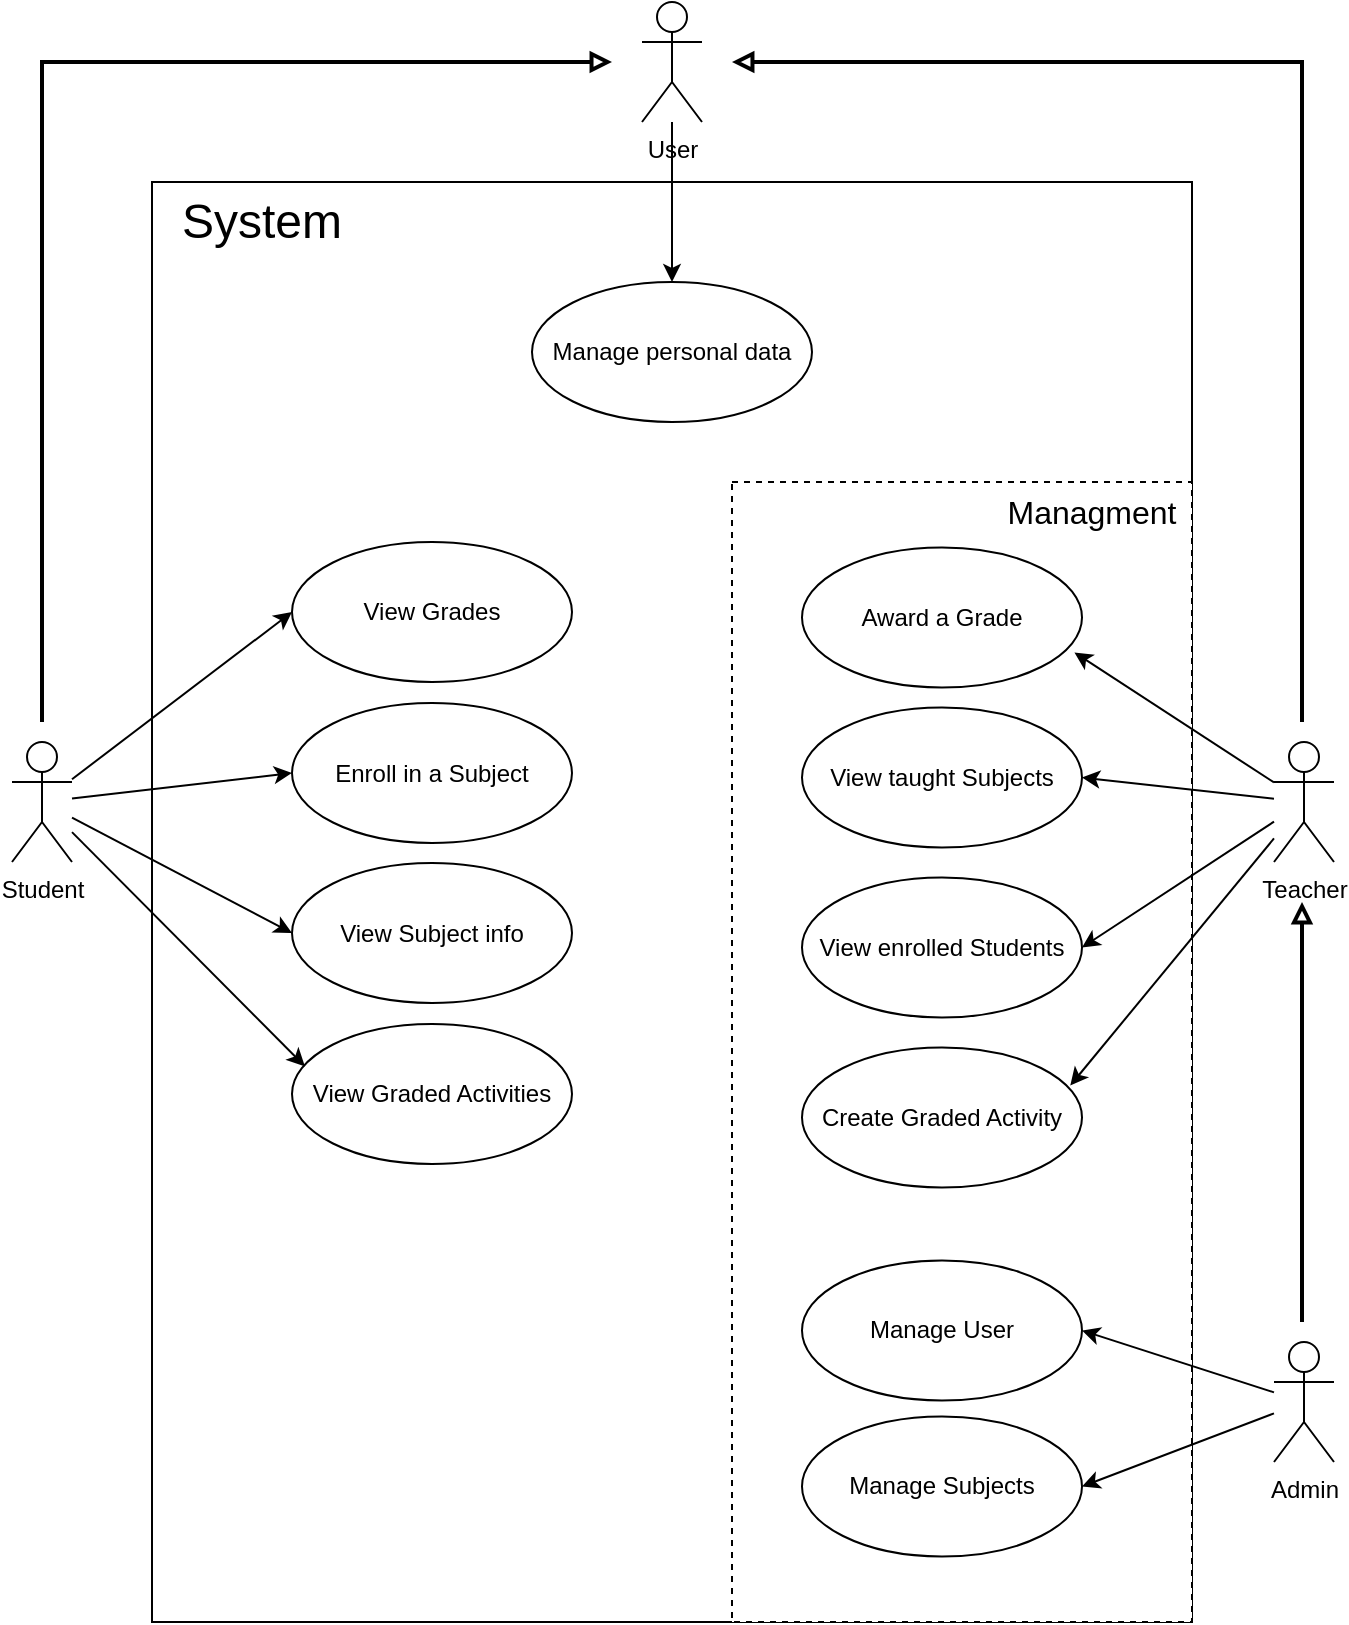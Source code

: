 <mxfile version="24.0.3" type="device">
  <diagram name="Page-1" id="RzYi44MMWYUVmuu4TUn3">
    <mxGraphModel dx="1687" dy="920" grid="1" gridSize="10" guides="1" tooltips="1" connect="1" arrows="1" fold="1" page="1" pageScale="1" pageWidth="827" pageHeight="1169" math="0" shadow="0">
      <root>
        <mxCell id="0" />
        <mxCell id="1" parent="0" />
        <mxCell id="6UdqNwfAOG989st_R2id-5" value="" style="rounded=0;whiteSpace=wrap;html=1;" vertex="1" parent="1">
          <mxGeometry x="680" y="120" width="520" height="720" as="geometry" />
        </mxCell>
        <mxCell id="6UdqNwfAOG989st_R2id-6" value="" style="rounded=0;whiteSpace=wrap;html=1;dashed=1;" vertex="1" parent="1">
          <mxGeometry x="970" y="270" width="230" height="570" as="geometry" />
        </mxCell>
        <mxCell id="YBgS9LTqoRzY6ymtCF5L-3" value="Teacher" style="shape=umlActor;verticalLabelPosition=bottom;verticalAlign=top;html=1;" parent="1" vertex="1">
          <mxGeometry x="1241" y="400" width="30" height="60" as="geometry" />
        </mxCell>
        <mxCell id="YBgS9LTqoRzY6ymtCF5L-4" value="Student" style="shape=umlActor;verticalLabelPosition=bottom;verticalAlign=top;html=1;" parent="1" vertex="1">
          <mxGeometry x="610" y="400" width="30" height="60" as="geometry" />
        </mxCell>
        <mxCell id="YBgS9LTqoRzY6ymtCF5L-5" value="Award a Grade" style="ellipse;whiteSpace=wrap;html=1;" parent="1" vertex="1">
          <mxGeometry x="1005" y="302.75" width="140" height="70" as="geometry" />
        </mxCell>
        <mxCell id="YBgS9LTqoRzY6ymtCF5L-6" value="Admin" style="shape=umlActor;verticalLabelPosition=bottom;verticalAlign=top;html=1;" parent="1" vertex="1">
          <mxGeometry x="1241" y="700" width="30" height="60" as="geometry" />
        </mxCell>
        <mxCell id="YBgS9LTqoRzY6ymtCF5L-11" value="" style="endArrow=classic;html=1;rounded=0;entryX=0.973;entryY=0.75;entryDx=0;entryDy=0;entryPerimeter=0;" parent="1" source="YBgS9LTqoRzY6ymtCF5L-3" target="YBgS9LTqoRzY6ymtCF5L-5" edge="1">
          <mxGeometry width="50" height="50" relative="1" as="geometry">
            <mxPoint x="1180" y="407.5" as="sourcePoint" />
            <mxPoint x="1320" y="367.5" as="targetPoint" />
          </mxGeometry>
        </mxCell>
        <mxCell id="YBgS9LTqoRzY6ymtCF5L-13" value="View Grades" style="ellipse;whiteSpace=wrap;html=1;" parent="1" vertex="1">
          <mxGeometry x="750" y="300" width="140" height="70" as="geometry" />
        </mxCell>
        <mxCell id="YBgS9LTqoRzY6ymtCF5L-14" value="Enroll in a Subject" style="ellipse;whiteSpace=wrap;html=1;" parent="1" vertex="1">
          <mxGeometry x="750" y="380.5" width="140" height="70" as="geometry" />
        </mxCell>
        <mxCell id="YBgS9LTqoRzY6ymtCF5L-15" value="Manage User" style="ellipse;whiteSpace=wrap;html=1;" parent="1" vertex="1">
          <mxGeometry x="1005" y="659.25" width="140" height="70" as="geometry" />
        </mxCell>
        <mxCell id="YBgS9LTqoRzY6ymtCF5L-19" value="Manage Subjects" style="ellipse;whiteSpace=wrap;html=1;" parent="1" vertex="1">
          <mxGeometry x="1005" y="737.25" width="140" height="70" as="geometry" />
        </mxCell>
        <mxCell id="YBgS9LTqoRzY6ymtCF5L-20" value="View Subject info" style="ellipse;whiteSpace=wrap;html=1;" parent="1" vertex="1">
          <mxGeometry x="750" y="460.5" width="140" height="70" as="geometry" />
        </mxCell>
        <mxCell id="YBgS9LTqoRzY6ymtCF5L-21" value="View taught Subjects" style="ellipse;whiteSpace=wrap;html=1;" parent="1" vertex="1">
          <mxGeometry x="1005" y="382.75" width="140" height="70" as="geometry" />
        </mxCell>
        <mxCell id="YBgS9LTqoRzY6ymtCF5L-22" value="View enrolled Students" style="ellipse;whiteSpace=wrap;html=1;" parent="1" vertex="1">
          <mxGeometry x="1005" y="467.75" width="140" height="70" as="geometry" />
        </mxCell>
        <mxCell id="YBgS9LTqoRzY6ymtCF5L-23" value="Create Graded Activity" style="ellipse;whiteSpace=wrap;html=1;" parent="1" vertex="1">
          <mxGeometry x="1005" y="552.75" width="140" height="70" as="geometry" />
        </mxCell>
        <mxCell id="YBgS9LTqoRzY6ymtCF5L-24" value="View Graded Activities" style="ellipse;whiteSpace=wrap;html=1;" parent="1" vertex="1">
          <mxGeometry x="750" y="541" width="140" height="70" as="geometry" />
        </mxCell>
        <mxCell id="YBgS9LTqoRzY6ymtCF5L-25" value="" style="endArrow=classic;html=1;rounded=0;entryX=1;entryY=0.5;entryDx=0;entryDy=0;" parent="1" source="YBgS9LTqoRzY6ymtCF5L-3" target="YBgS9LTqoRzY6ymtCF5L-21" edge="1">
          <mxGeometry width="50" height="50" relative="1" as="geometry">
            <mxPoint x="1211" y="429.5" as="sourcePoint" />
            <mxPoint x="1111.0" y="392" as="targetPoint" />
          </mxGeometry>
        </mxCell>
        <mxCell id="YBgS9LTqoRzY6ymtCF5L-26" value="" style="endArrow=classic;html=1;rounded=0;entryX=1;entryY=0.5;entryDx=0;entryDy=0;" parent="1" source="YBgS9LTqoRzY6ymtCF5L-3" target="YBgS9LTqoRzY6ymtCF5L-22" edge="1">
          <mxGeometry width="50" height="50" relative="1" as="geometry">
            <mxPoint x="1180" y="437.5" as="sourcePoint" />
            <mxPoint x="1300" y="329.5" as="targetPoint" />
          </mxGeometry>
        </mxCell>
        <mxCell id="YBgS9LTqoRzY6ymtCF5L-27" value="" style="endArrow=classic;html=1;rounded=0;entryX=0.958;entryY=0.272;entryDx=0;entryDy=0;entryPerimeter=0;" parent="1" source="YBgS9LTqoRzY6ymtCF5L-3" target="YBgS9LTqoRzY6ymtCF5L-23" edge="1">
          <mxGeometry width="50" height="50" relative="1" as="geometry">
            <mxPoint x="1180" y="443.5" as="sourcePoint" />
            <mxPoint x="1150" y="580" as="targetPoint" />
          </mxGeometry>
        </mxCell>
        <mxCell id="YBgS9LTqoRzY6ymtCF5L-28" value="" style="endArrow=classic;html=1;rounded=0;entryX=0;entryY=0.5;entryDx=0;entryDy=0;" parent="1" source="YBgS9LTqoRzY6ymtCF5L-4" target="YBgS9LTqoRzY6ymtCF5L-13" edge="1">
          <mxGeometry width="50" height="50" relative="1" as="geometry">
            <mxPoint x="650" y="164.5" as="sourcePoint" />
            <mxPoint x="770" y="202.5" as="targetPoint" />
          </mxGeometry>
        </mxCell>
        <mxCell id="YBgS9LTqoRzY6ymtCF5L-29" value="" style="endArrow=classic;html=1;rounded=0;entryX=0;entryY=0.5;entryDx=0;entryDy=0;" parent="1" source="YBgS9LTqoRzY6ymtCF5L-4" target="YBgS9LTqoRzY6ymtCF5L-14" edge="1">
          <mxGeometry width="50" height="50" relative="1" as="geometry">
            <mxPoint x="650" y="391.5" as="sourcePoint" />
            <mxPoint x="770" y="324.5" as="targetPoint" />
          </mxGeometry>
        </mxCell>
        <mxCell id="YBgS9LTqoRzY6ymtCF5L-30" value="" style="endArrow=classic;html=1;rounded=0;entryX=0;entryY=0.5;entryDx=0;entryDy=0;" parent="1" source="YBgS9LTqoRzY6ymtCF5L-4" target="YBgS9LTqoRzY6ymtCF5L-20" edge="1">
          <mxGeometry width="50" height="50" relative="1" as="geometry">
            <mxPoint x="650" y="400.5" as="sourcePoint" />
            <mxPoint x="770" y="404.5" as="targetPoint" />
          </mxGeometry>
        </mxCell>
        <mxCell id="YBgS9LTqoRzY6ymtCF5L-31" value="" style="endArrow=classic;html=1;rounded=0;entryX=0.046;entryY=0.302;entryDx=0;entryDy=0;entryPerimeter=0;" parent="1" source="YBgS9LTqoRzY6ymtCF5L-4" target="YBgS9LTqoRzY6ymtCF5L-24" edge="1">
          <mxGeometry width="50" height="50" relative="1" as="geometry">
            <mxPoint x="650" y="408.5" as="sourcePoint" />
            <mxPoint x="770" y="484.5" as="targetPoint" />
          </mxGeometry>
        </mxCell>
        <mxCell id="YBgS9LTqoRzY6ymtCF5L-32" value="" style="endArrow=classic;html=1;rounded=0;entryX=1;entryY=0.5;entryDx=0;entryDy=0;" parent="1" source="YBgS9LTqoRzY6ymtCF5L-6" target="YBgS9LTqoRzY6ymtCF5L-15" edge="1">
          <mxGeometry width="50" height="50" relative="1" as="geometry">
            <mxPoint x="1240" y="410" as="sourcePoint" />
            <mxPoint x="1366" y="512" as="targetPoint" />
          </mxGeometry>
        </mxCell>
        <mxCell id="YBgS9LTqoRzY6ymtCF5L-33" value="" style="endArrow=classic;html=1;rounded=0;entryX=1;entryY=0.5;entryDx=0;entryDy=0;" parent="1" source="YBgS9LTqoRzY6ymtCF5L-6" target="YBgS9LTqoRzY6ymtCF5L-19" edge="1">
          <mxGeometry width="50" height="50" relative="1" as="geometry">
            <mxPoint x="1240" y="716" as="sourcePoint" />
            <mxPoint x="1360" y="685" as="targetPoint" />
          </mxGeometry>
        </mxCell>
        <mxCell id="YBgS9LTqoRzY6ymtCF5L-35" value="User" style="shape=umlActor;verticalLabelPosition=bottom;verticalAlign=top;html=1;" parent="1" vertex="1">
          <mxGeometry x="925" y="30" width="30" height="60" as="geometry" />
        </mxCell>
        <mxCell id="YBgS9LTqoRzY6ymtCF5L-36" value="Manage personal data" style="ellipse;whiteSpace=wrap;html=1;" parent="1" vertex="1">
          <mxGeometry x="870" y="170" width="140" height="70" as="geometry" />
        </mxCell>
        <mxCell id="YBgS9LTqoRzY6ymtCF5L-37" value="" style="endArrow=classic;html=1;rounded=0;entryX=0.5;entryY=0;entryDx=0;entryDy=0;" parent="1" source="YBgS9LTqoRzY6ymtCF5L-35" target="YBgS9LTqoRzY6ymtCF5L-36" edge="1">
          <mxGeometry width="50" height="50" relative="1" as="geometry">
            <mxPoint x="1105" y="485" as="sourcePoint" />
            <mxPoint x="1231" y="316" as="targetPoint" />
          </mxGeometry>
        </mxCell>
        <mxCell id="6UdqNwfAOG989st_R2id-2" value="" style="endArrow=block;html=1;rounded=0;endFill=0;strokeWidth=2;edgeStyle=orthogonalEdgeStyle;" edge="1" parent="1">
          <mxGeometry width="50" height="50" relative="1" as="geometry">
            <mxPoint x="625" y="390" as="sourcePoint" />
            <mxPoint x="910" y="60" as="targetPoint" />
            <Array as="points">
              <mxPoint x="625" y="60" />
              <mxPoint x="910" y="60" />
            </Array>
          </mxGeometry>
        </mxCell>
        <mxCell id="6UdqNwfAOG989st_R2id-3" value="" style="endArrow=block;html=1;rounded=0;endFill=0;strokeWidth=2;edgeStyle=orthogonalEdgeStyle;" edge="1" parent="1">
          <mxGeometry width="50" height="50" relative="1" as="geometry">
            <mxPoint x="1255" y="390" as="sourcePoint" />
            <mxPoint x="970" y="60" as="targetPoint" />
            <Array as="points">
              <mxPoint x="1255" y="60" />
            </Array>
          </mxGeometry>
        </mxCell>
        <mxCell id="6UdqNwfAOG989st_R2id-4" value="" style="endArrow=block;html=1;rounded=0;endFill=0;strokeWidth=2;edgeStyle=orthogonalEdgeStyle;" edge="1" parent="1">
          <mxGeometry width="50" height="50" relative="1" as="geometry">
            <mxPoint x="1255" y="690" as="sourcePoint" />
            <mxPoint x="1255" y="480" as="targetPoint" />
            <Array as="points">
              <mxPoint x="1255" y="540" />
            </Array>
          </mxGeometry>
        </mxCell>
        <mxCell id="6UdqNwfAOG989st_R2id-7" value="&lt;font style=&quot;font-size: 24px;&quot;&gt;System&lt;/font&gt;" style="text;html=1;align=center;verticalAlign=middle;whiteSpace=wrap;rounded=0;" vertex="1" parent="1">
          <mxGeometry x="680" y="120" width="110" height="40" as="geometry" />
        </mxCell>
        <mxCell id="6UdqNwfAOG989st_R2id-8" value="&lt;font style=&quot;font-size: 16px;&quot;&gt;Managment&lt;/font&gt;" style="text;html=1;align=center;verticalAlign=middle;whiteSpace=wrap;rounded=0;" vertex="1" parent="1">
          <mxGeometry x="1100" y="270" width="100" height="30" as="geometry" />
        </mxCell>
      </root>
    </mxGraphModel>
  </diagram>
</mxfile>
